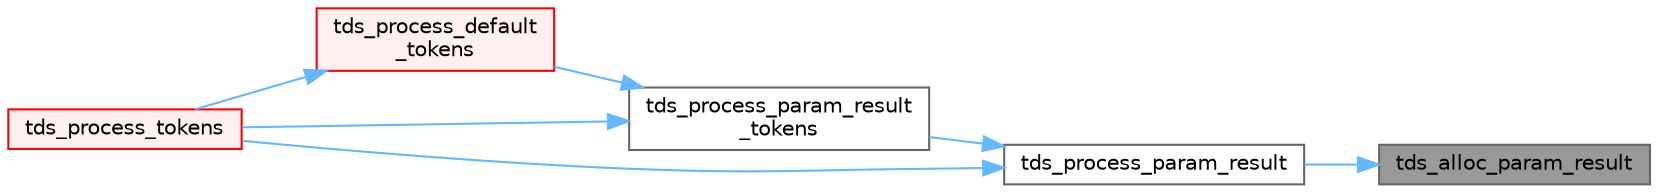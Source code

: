 digraph "tds_alloc_param_result"
{
 // LATEX_PDF_SIZE
  bgcolor="transparent";
  edge [fontname=Helvetica,fontsize=10,labelfontname=Helvetica,labelfontsize=10];
  node [fontname=Helvetica,fontsize=10,shape=box,height=0.2,width=0.4];
  rankdir="RL";
  Node1 [id="Node000001",label="tds_alloc_param_result",height=0.2,width=0.4,color="gray40", fillcolor="grey60", style="filled", fontcolor="black",tooltip="Adds a output parameter to TDSPARAMINFO."];
  Node1 -> Node2 [id="edge1_Node000001_Node000002",dir="back",color="steelblue1",style="solid",tooltip=" "];
  Node2 [id="Node000002",label="tds_process_param_result",height=0.2,width=0.4,color="grey40", fillcolor="white", style="filled",URL="$a00592.html#gacb3354443bcefe7a500a500a4904cc05",tooltip="process output parameters of a stored procedure."];
  Node2 -> Node3 [id="edge2_Node000002_Node000003",dir="back",color="steelblue1",style="solid",tooltip=" "];
  Node3 [id="Node000003",label="tds_process_param_result\l_tokens",height=0.2,width=0.4,color="grey40", fillcolor="white", style="filled",URL="$a00592.html#ga9fdef8228d29cab7fa9098f07fa73fba",tooltip="Process parameters from networks."];
  Node3 -> Node4 [id="edge3_Node000003_Node000004",dir="back",color="steelblue1",style="solid",tooltip=" "];
  Node4 [id="Node000004",label="tds_process_default\l_tokens",height=0.2,width=0.4,color="red", fillcolor="#FFF0F0", style="filled",URL="$a00592.html#ga39453d084f3f780ac4602d4abf2839f7",tooltip="tds_process_default_tokens() is a catch all function that is called to process tokens not known to ot..."];
  Node4 -> Node6 [id="edge4_Node000004_Node000006",dir="back",color="steelblue1",style="solid",tooltip=" "];
  Node6 [id="Node000006",label="tds_process_tokens",height=0.2,width=0.4,color="red", fillcolor="#FFF0F0", style="filled",URL="$a00592.html#gabfc9de1d1fe718818caf63a4be4035a6",tooltip="process all streams."];
  Node3 -> Node6 [id="edge5_Node000003_Node000006",dir="back",color="steelblue1",style="solid",tooltip=" "];
  Node2 -> Node6 [id="edge6_Node000002_Node000006",dir="back",color="steelblue1",style="solid",tooltip=" "];
}
